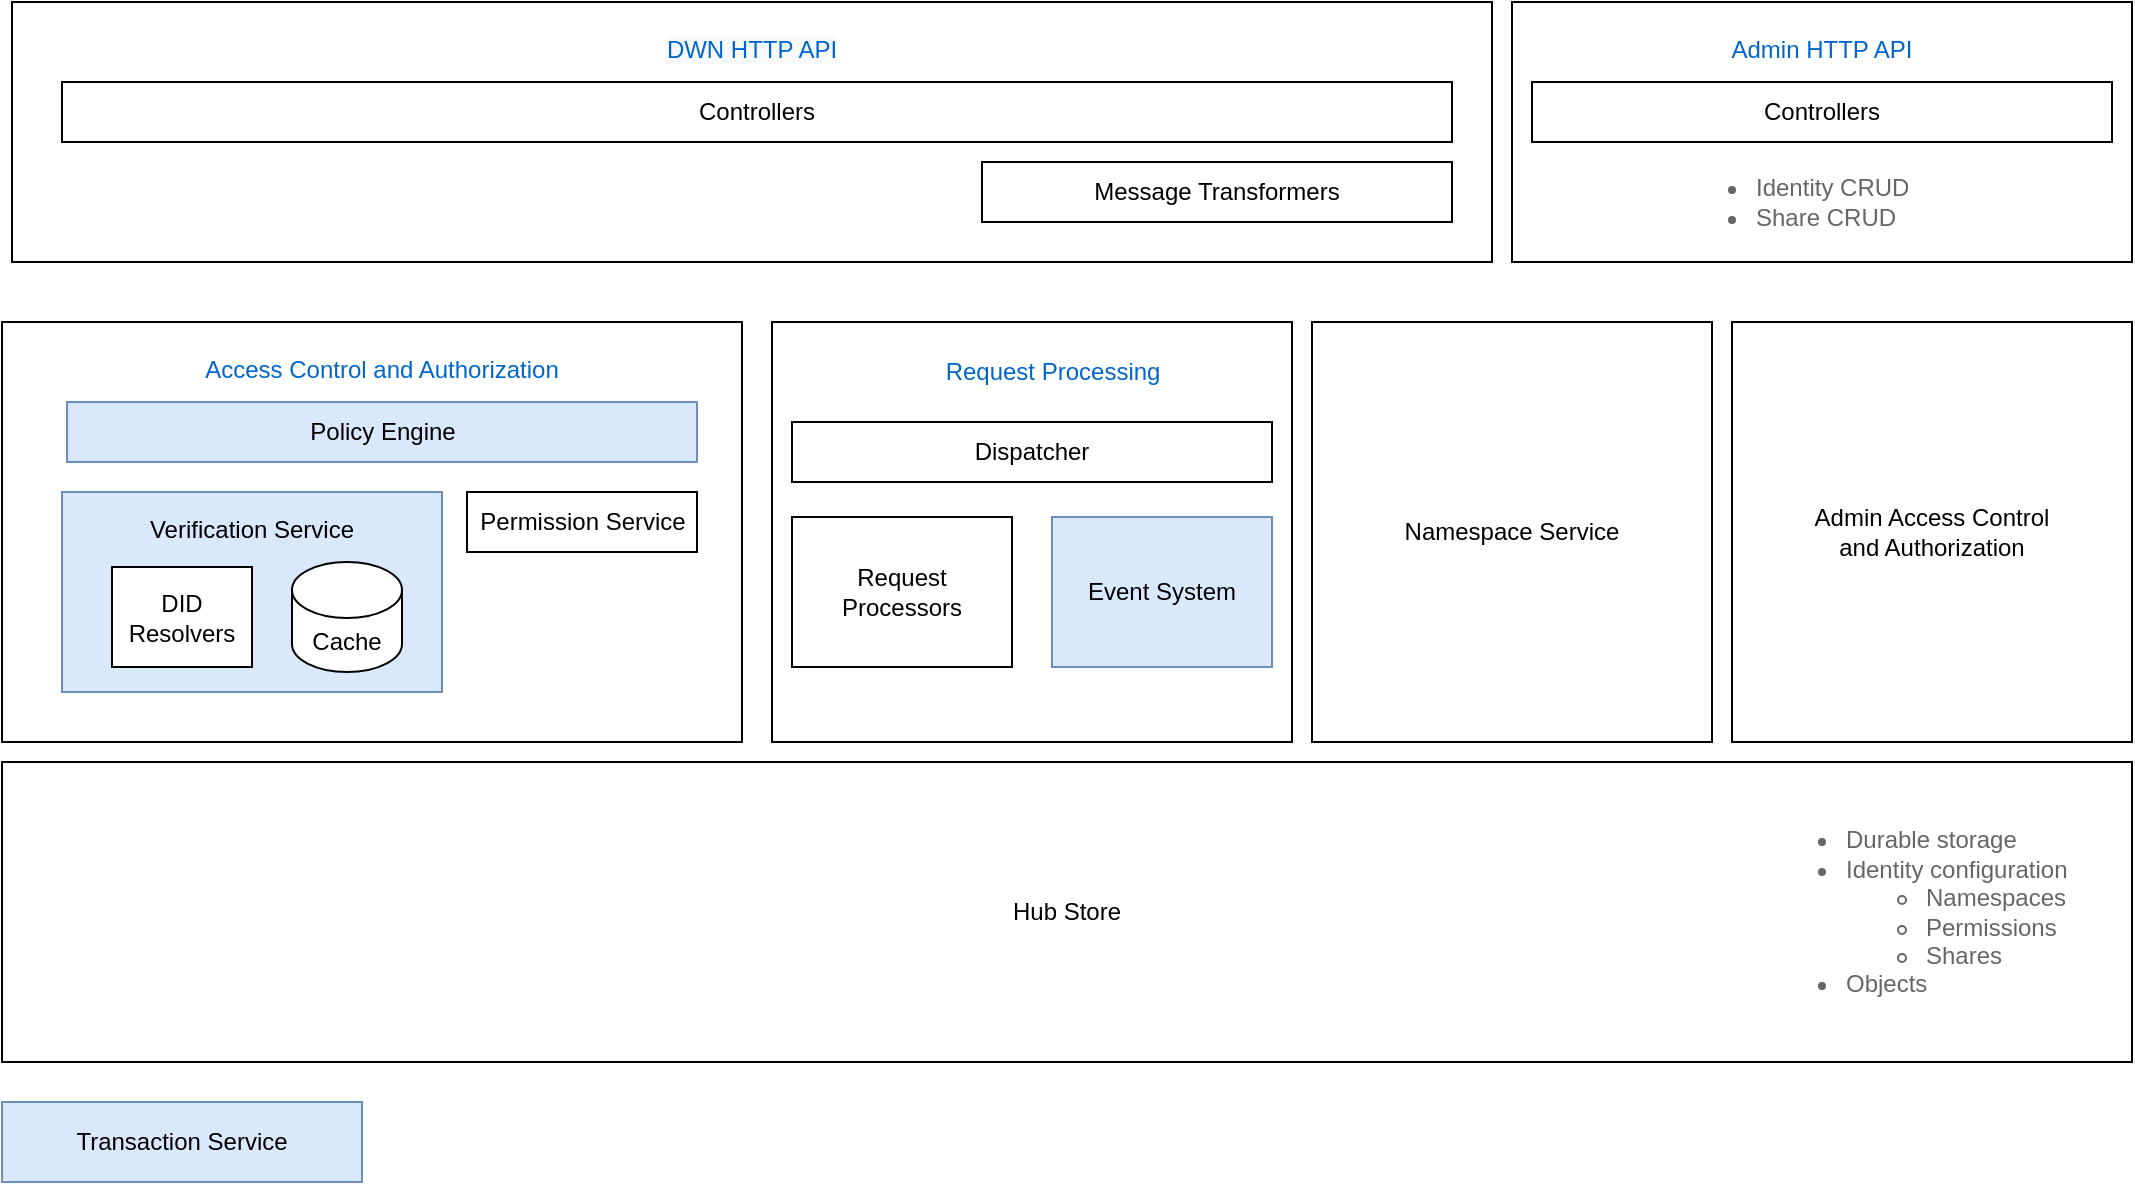 <mxfile version="18.0.3" type="device"><diagram id="NQkKypmSyovtFh0r7_ko" name="Page-1"><mxGraphModel dx="1671" dy="1383" grid="1" gridSize="10" guides="1" tooltips="1" connect="1" arrows="1" fold="1" page="1" pageScale="1" pageWidth="1600" pageHeight="900" math="0" shadow="0"><root><mxCell id="0"/><mxCell id="1" parent="0"/><mxCell id="1srbBM9H0FttBY6kFSmi-4" value="" style="rounded=0;whiteSpace=wrap;html=1;" vertex="1" parent="1"><mxGeometry x="245" y="100" width="740" height="130" as="geometry"/></mxCell><mxCell id="1srbBM9H0FttBY6kFSmi-5" value="" style="rounded=0;whiteSpace=wrap;html=1;" vertex="1" parent="1"><mxGeometry x="995" y="100" width="310" height="130" as="geometry"/></mxCell><mxCell id="1srbBM9H0FttBY6kFSmi-16" value="Namespace Service" style="rounded=0;whiteSpace=wrap;html=1;" vertex="1" parent="1"><mxGeometry x="895" y="260" width="200" height="210" as="geometry"/></mxCell><mxCell id="1srbBM9H0FttBY6kFSmi-19" value="Hub Store" style="rounded=0;whiteSpace=wrap;html=1;" vertex="1" parent="1"><mxGeometry x="240" y="480" width="1065" height="150" as="geometry"/></mxCell><mxCell id="1srbBM9H0FttBY6kFSmi-20" value="Admin Access Control &lt;br&gt;and Authorization" style="rounded=0;whiteSpace=wrap;html=1;" vertex="1" parent="1"><mxGeometry x="1105" y="260" width="200" height="210" as="geometry"/></mxCell><mxCell id="1srbBM9H0FttBY6kFSmi-43" value="" style="rounded=0;whiteSpace=wrap;html=1;" vertex="1" parent="1"><mxGeometry x="625" y="260" width="260" height="210" as="geometry"/></mxCell><mxCell id="1srbBM9H0FttBY6kFSmi-45" value="Dispatcher" style="rounded=0;whiteSpace=wrap;html=1;" vertex="1" parent="1"><mxGeometry x="635" y="310" width="240" height="30" as="geometry"/></mxCell><mxCell id="1srbBM9H0FttBY6kFSmi-46" value="Controllers" style="rounded=0;whiteSpace=wrap;html=1;" vertex="1" parent="1"><mxGeometry x="270" y="140" width="695" height="30" as="geometry"/></mxCell><mxCell id="1srbBM9H0FttBY6kFSmi-47" value="&lt;span style=&quot;font-family: Helvetica; font-size: 12px; font-style: normal; font-variant-ligatures: normal; font-variant-caps: normal; font-weight: 400; letter-spacing: normal; orphans: 2; text-indent: 0px; text-transform: none; widows: 2; word-spacing: 0px; -webkit-text-stroke-width: 0px; background-color: rgb(248, 249, 250); text-decoration-thickness: initial; text-decoration-style: initial; text-decoration-color: initial; float: none; display: inline !important;&quot;&gt;DWN HTTP API&lt;/span&gt;" style="text;whiteSpace=wrap;html=1;align=center;fontColor=#0066CC;" vertex="1" parent="1"><mxGeometry x="245" y="110" width="740" height="30" as="geometry"/></mxCell><mxCell id="1srbBM9H0FttBY6kFSmi-6" value="" style="rounded=0;whiteSpace=wrap;html=1;" vertex="1" parent="1"><mxGeometry x="240" y="260" width="370" height="210" as="geometry"/></mxCell><mxCell id="1srbBM9H0FttBY6kFSmi-9" value="&lt;span style=&quot;font-family: Helvetica; font-size: 12px; font-style: normal; font-variant-ligatures: normal; font-variant-caps: normal; font-weight: 400; letter-spacing: normal; orphans: 2; text-indent: 0px; text-transform: none; widows: 2; word-spacing: 0px; -webkit-text-stroke-width: 0px; text-decoration-thickness: initial; text-decoration-style: initial; text-decoration-color: initial; float: none; display: inline !important;&quot;&gt;Access Control and Authorization&lt;/span&gt;" style="text;whiteSpace=wrap;html=1;align=center;fontColor=#0066CC;" vertex="1" parent="1"><mxGeometry x="325" y="270" width="210" height="30" as="geometry"/></mxCell><mxCell id="1srbBM9H0FttBY6kFSmi-12" value="Policy Engine" style="rounded=0;whiteSpace=wrap;html=1;fillColor=#dae8fc;strokeColor=#6c8ebf;" vertex="1" parent="1"><mxGeometry x="272.5" y="300" width="315" height="30" as="geometry"/></mxCell><mxCell id="1srbBM9H0FttBY6kFSmi-13" value="Permission Service" style="rounded=0;whiteSpace=wrap;html=1;" vertex="1" parent="1"><mxGeometry x="472.5" y="345" width="115" height="30" as="geometry"/></mxCell><mxCell id="1srbBM9H0FttBY6kFSmi-38" value="" style="group" vertex="1" connectable="0" parent="1"><mxGeometry x="345" y="345" width="130" height="100" as="geometry"/></mxCell><mxCell id="1srbBM9H0FttBY6kFSmi-59" value="" style="group" vertex="1" connectable="0" parent="1srbBM9H0FttBY6kFSmi-38"><mxGeometry x="-75" width="190" height="100" as="geometry"/></mxCell><mxCell id="1srbBM9H0FttBY6kFSmi-35" value="" style="rounded=0;whiteSpace=wrap;html=1;fillColor=#dae8fc;strokeColor=#6c8ebf;" vertex="1" parent="1srbBM9H0FttBY6kFSmi-59"><mxGeometry width="190" height="100" as="geometry"/></mxCell><mxCell id="1srbBM9H0FttBY6kFSmi-37" value="&lt;span style=&quot;color: rgb(0, 0, 0); font-family: Helvetica; font-size: 12px; font-style: normal; font-variant-ligatures: normal; font-variant-caps: normal; font-weight: 400; letter-spacing: normal; orphans: 2; text-indent: 0px; text-transform: none; widows: 2; word-spacing: 0px; -webkit-text-stroke-width: 0px; text-decoration-thickness: initial; text-decoration-style: initial; text-decoration-color: initial; float: none; display: inline !important;&quot;&gt;Verification Service&lt;/span&gt;" style="text;whiteSpace=wrap;html=1;align=center;" vertex="1" parent="1srbBM9H0FttBY6kFSmi-59"><mxGeometry x="30" y="5" width="130" height="30" as="geometry"/></mxCell><mxCell id="1srbBM9H0FttBY6kFSmi-40" value="Cache" style="shape=cylinder3;whiteSpace=wrap;html=1;boundedLbl=1;backgroundOutline=1;size=14;" vertex="1" parent="1srbBM9H0FttBY6kFSmi-59"><mxGeometry x="115" y="35" width="55" height="55" as="geometry"/></mxCell><mxCell id="1srbBM9H0FttBY6kFSmi-39" value="DID Resolvers" style="rounded=0;whiteSpace=wrap;html=1;" vertex="1" parent="1srbBM9H0FttBY6kFSmi-59"><mxGeometry x="25" y="37.5" width="70" height="50" as="geometry"/></mxCell><mxCell id="1srbBM9H0FttBY6kFSmi-48" value="&lt;span style=&quot;font-family: Helvetica; font-size: 12px; font-style: normal; font-variant-ligatures: normal; font-variant-caps: normal; font-weight: 400; letter-spacing: normal; orphans: 2; text-indent: 0px; text-transform: none; widows: 2; word-spacing: 0px; -webkit-text-stroke-width: 0px; text-decoration-thickness: initial; text-decoration-style: initial; text-decoration-color: initial; float: none; display: inline !important;&quot;&gt;Admin HTTP API&lt;/span&gt;" style="text;whiteSpace=wrap;html=1;align=center;fontColor=#0066CC;" vertex="1" parent="1"><mxGeometry x="995" y="110" width="310" height="30" as="geometry"/></mxCell><mxCell id="1srbBM9H0FttBY6kFSmi-49" value="Message Transformers" style="rounded=0;whiteSpace=wrap;html=1;" vertex="1" parent="1"><mxGeometry x="730" y="180" width="235" height="30" as="geometry"/></mxCell><mxCell id="1srbBM9H0FttBY6kFSmi-50" value="Event System" style="rounded=0;whiteSpace=wrap;html=1;fillColor=#dae8fc;strokeColor=#6c8ebf;" vertex="1" parent="1"><mxGeometry x="765" y="357.5" width="110" height="75" as="geometry"/></mxCell><mxCell id="1srbBM9H0FttBY6kFSmi-51" value="Request&lt;br&gt;Processors" style="rounded=0;whiteSpace=wrap;html=1;" vertex="1" parent="1"><mxGeometry x="635" y="357.5" width="110" height="75" as="geometry"/></mxCell><mxCell id="1srbBM9H0FttBY6kFSmi-55" value="Request Processing" style="text;html=1;align=center;verticalAlign=middle;resizable=0;points=[];autosize=1;strokeColor=none;fillColor=none;fontColor=#0066CC;" vertex="1" parent="1"><mxGeometry x="705" y="275" width="120" height="20" as="geometry"/></mxCell><mxCell id="1srbBM9H0FttBY6kFSmi-56" value="Controllers" style="rounded=0;whiteSpace=wrap;html=1;" vertex="1" parent="1"><mxGeometry x="1005" y="140" width="290" height="30" as="geometry"/></mxCell><mxCell id="1srbBM9H0FttBY6kFSmi-57" value="&lt;ul&gt;&lt;li style=&quot;&quot;&gt;&lt;font&gt;Identity CRUD&lt;/font&gt;&lt;/li&gt;&lt;li style=&quot;&quot;&gt;&lt;font&gt;Share CRUD&lt;/font&gt;&lt;/li&gt;&lt;/ul&gt;" style="text;html=1;align=left;verticalAlign=middle;resizable=0;points=[];autosize=1;strokeColor=none;fillColor=none;fontColor=#666666;" vertex="1" parent="1"><mxGeometry x="1075" y="170" width="130" height="60" as="geometry"/></mxCell><mxCell id="1srbBM9H0FttBY6kFSmi-58" value="&lt;ul&gt;&lt;li style=&quot;&quot;&gt;Durable storage&lt;/li&gt;&lt;li style=&quot;&quot;&gt;Identity configuration&lt;/li&gt;&lt;ul&gt;&lt;li style=&quot;&quot;&gt;Namespaces&lt;/li&gt;&lt;li style=&quot;&quot;&gt;Permissions&lt;/li&gt;&lt;li style=&quot;&quot;&gt;Shares&lt;/li&gt;&lt;/ul&gt;&lt;li style=&quot;&quot;&gt;Objects&lt;/li&gt;&lt;/ul&gt;" style="text;html=1;align=left;verticalAlign=middle;resizable=0;points=[];autosize=1;strokeColor=none;fillColor=none;fontColor=#666666;" vertex="1" parent="1"><mxGeometry x="1120" y="500" width="170" height="110" as="geometry"/></mxCell><mxCell id="1srbBM9H0FttBY6kFSmi-60" value="Transaction Service" style="rounded=0;whiteSpace=wrap;html=1;fillColor=#dae8fc;strokeColor=#6c8ebf;" vertex="1" parent="1"><mxGeometry x="240" y="650" width="180" height="40" as="geometry"/></mxCell></root></mxGraphModel></diagram></mxfile>